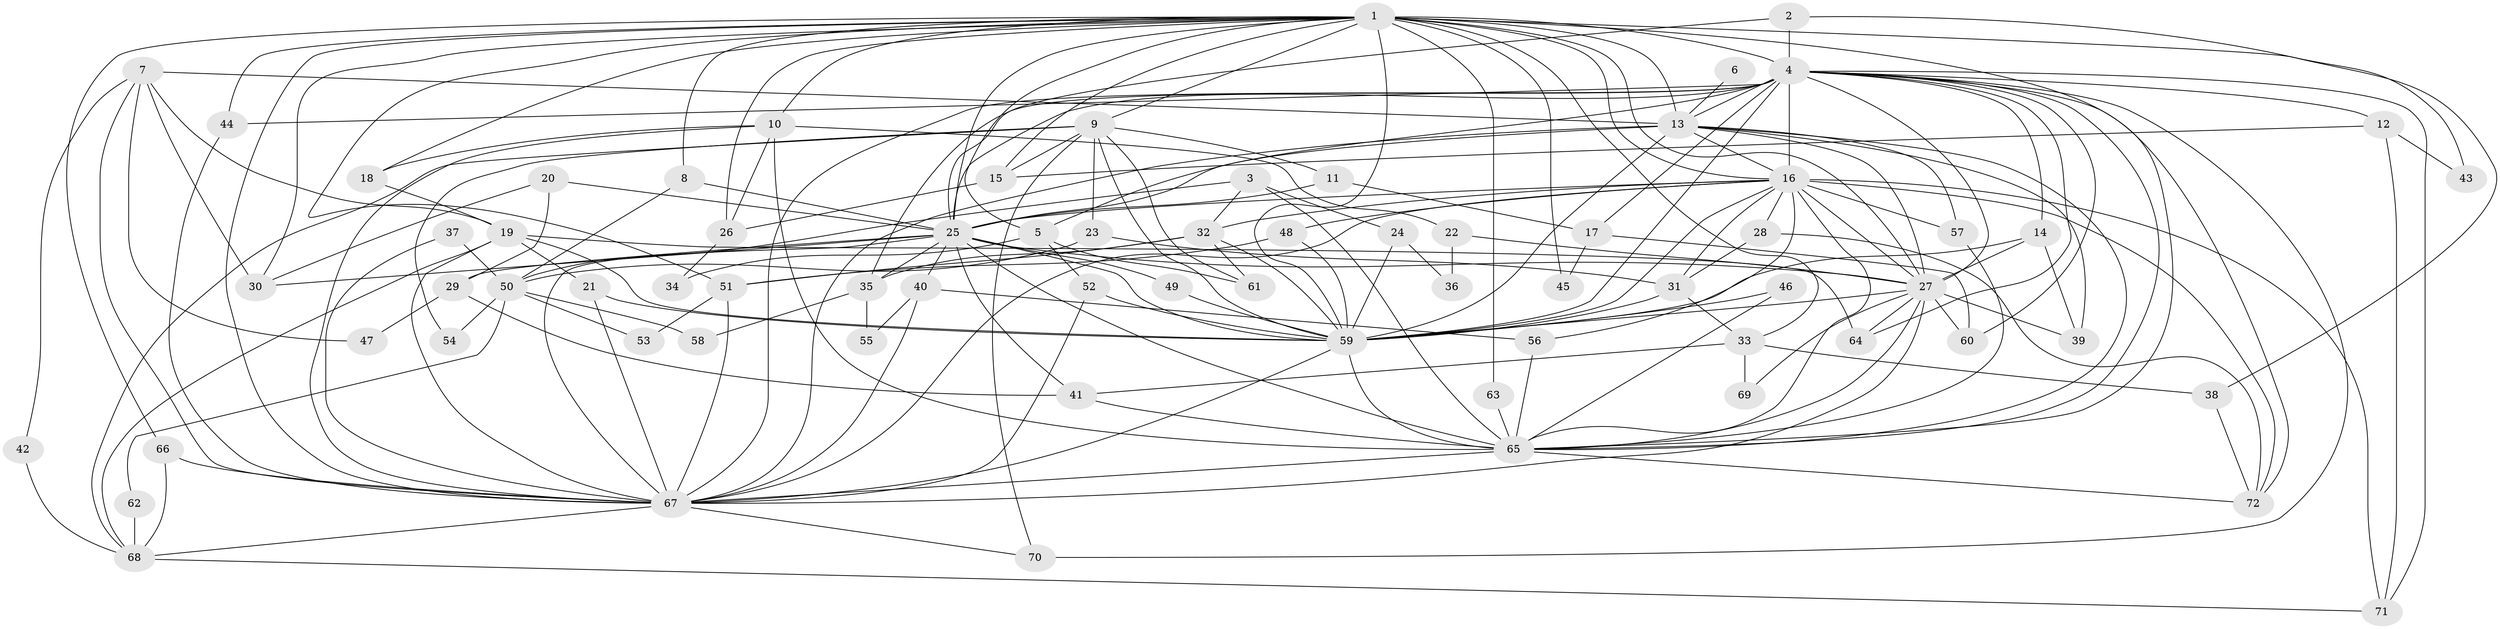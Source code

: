 // original degree distribution, {18: 0.01680672268907563, 16: 0.01680672268907563, 25: 0.008403361344537815, 24: 0.008403361344537815, 23: 0.008403361344537815, 20: 0.008403361344537815, 17: 0.008403361344537815, 22: 0.008403361344537815, 3: 0.23529411764705882, 5: 0.06722689075630252, 8: 0.01680672268907563, 2: 0.47058823529411764, 4: 0.08403361344537816, 10: 0.008403361344537815, 6: 0.025210084033613446, 7: 0.008403361344537815}
// Generated by graph-tools (version 1.1) at 2025/36/03/04/25 23:36:31]
// undirected, 72 vertices, 190 edges
graph export_dot {
  node [color=gray90,style=filled];
  1;
  2;
  3;
  4;
  5;
  6;
  7;
  8;
  9;
  10;
  11;
  12;
  13;
  14;
  15;
  16;
  17;
  18;
  19;
  20;
  21;
  22;
  23;
  24;
  25;
  26;
  27;
  28;
  29;
  30;
  31;
  32;
  33;
  34;
  35;
  36;
  37;
  38;
  39;
  40;
  41;
  42;
  43;
  44;
  45;
  46;
  47;
  48;
  49;
  50;
  51;
  52;
  53;
  54;
  55;
  56;
  57;
  58;
  59;
  60;
  61;
  62;
  63;
  64;
  65;
  66;
  67;
  68;
  69;
  70;
  71;
  72;
  1 -- 4 [weight=2.0];
  1 -- 5 [weight=1.0];
  1 -- 8 [weight=1.0];
  1 -- 9 [weight=1.0];
  1 -- 10 [weight=1.0];
  1 -- 13 [weight=2.0];
  1 -- 15 [weight=1.0];
  1 -- 16 [weight=2.0];
  1 -- 18 [weight=1.0];
  1 -- 25 [weight=2.0];
  1 -- 26 [weight=1.0];
  1 -- 27 [weight=2.0];
  1 -- 30 [weight=1.0];
  1 -- 33 [weight=2.0];
  1 -- 38 [weight=1.0];
  1 -- 44 [weight=1.0];
  1 -- 45 [weight=1.0];
  1 -- 51 [weight=1.0];
  1 -- 59 [weight=2.0];
  1 -- 63 [weight=1.0];
  1 -- 65 [weight=2.0];
  1 -- 66 [weight=1.0];
  1 -- 67 [weight=2.0];
  2 -- 4 [weight=1.0];
  2 -- 25 [weight=1.0];
  2 -- 43 [weight=1.0];
  3 -- 24 [weight=1.0];
  3 -- 32 [weight=1.0];
  3 -- 50 [weight=1.0];
  3 -- 65 [weight=1.0];
  4 -- 5 [weight=1.0];
  4 -- 12 [weight=1.0];
  4 -- 13 [weight=2.0];
  4 -- 14 [weight=1.0];
  4 -- 16 [weight=1.0];
  4 -- 17 [weight=2.0];
  4 -- 25 [weight=1.0];
  4 -- 27 [weight=1.0];
  4 -- 35 [weight=1.0];
  4 -- 44 [weight=1.0];
  4 -- 59 [weight=1.0];
  4 -- 60 [weight=1.0];
  4 -- 64 [weight=1.0];
  4 -- 65 [weight=1.0];
  4 -- 67 [weight=1.0];
  4 -- 70 [weight=1.0];
  4 -- 71 [weight=1.0];
  4 -- 72 [weight=1.0];
  5 -- 34 [weight=1.0];
  5 -- 52 [weight=1.0];
  5 -- 61 [weight=1.0];
  6 -- 13 [weight=1.0];
  7 -- 13 [weight=1.0];
  7 -- 19 [weight=1.0];
  7 -- 30 [weight=1.0];
  7 -- 42 [weight=1.0];
  7 -- 47 [weight=1.0];
  7 -- 67 [weight=1.0];
  8 -- 25 [weight=1.0];
  8 -- 50 [weight=1.0];
  9 -- 11 [weight=1.0];
  9 -- 15 [weight=1.0];
  9 -- 23 [weight=1.0];
  9 -- 54 [weight=1.0];
  9 -- 59 [weight=1.0];
  9 -- 61 [weight=1.0];
  9 -- 68 [weight=1.0];
  9 -- 70 [weight=1.0];
  10 -- 18 [weight=1.0];
  10 -- 22 [weight=1.0];
  10 -- 26 [weight=1.0];
  10 -- 65 [weight=1.0];
  10 -- 67 [weight=1.0];
  11 -- 17 [weight=1.0];
  11 -- 25 [weight=1.0];
  12 -- 15 [weight=1.0];
  12 -- 43 [weight=1.0];
  12 -- 71 [weight=1.0];
  13 -- 16 [weight=1.0];
  13 -- 25 [weight=1.0];
  13 -- 27 [weight=1.0];
  13 -- 39 [weight=1.0];
  13 -- 57 [weight=1.0];
  13 -- 59 [weight=2.0];
  13 -- 65 [weight=1.0];
  13 -- 67 [weight=1.0];
  14 -- 27 [weight=1.0];
  14 -- 39 [weight=1.0];
  14 -- 59 [weight=1.0];
  15 -- 26 [weight=1.0];
  16 -- 25 [weight=1.0];
  16 -- 27 [weight=1.0];
  16 -- 28 [weight=1.0];
  16 -- 31 [weight=1.0];
  16 -- 32 [weight=1.0];
  16 -- 48 [weight=1.0];
  16 -- 56 [weight=1.0];
  16 -- 57 [weight=1.0];
  16 -- 59 [weight=1.0];
  16 -- 65 [weight=1.0];
  16 -- 67 [weight=2.0];
  16 -- 71 [weight=1.0];
  16 -- 72 [weight=1.0];
  17 -- 45 [weight=1.0];
  17 -- 60 [weight=1.0];
  18 -- 19 [weight=1.0];
  19 -- 21 [weight=1.0];
  19 -- 59 [weight=1.0];
  19 -- 64 [weight=1.0];
  19 -- 67 [weight=2.0];
  19 -- 68 [weight=1.0];
  20 -- 25 [weight=1.0];
  20 -- 29 [weight=1.0];
  20 -- 30 [weight=1.0];
  21 -- 59 [weight=1.0];
  21 -- 67 [weight=1.0];
  22 -- 27 [weight=1.0];
  22 -- 36 [weight=1.0];
  23 -- 31 [weight=2.0];
  23 -- 50 [weight=1.0];
  24 -- 36 [weight=1.0];
  24 -- 59 [weight=1.0];
  25 -- 27 [weight=1.0];
  25 -- 29 [weight=1.0];
  25 -- 30 [weight=1.0];
  25 -- 35 [weight=1.0];
  25 -- 40 [weight=1.0];
  25 -- 41 [weight=1.0];
  25 -- 49 [weight=1.0];
  25 -- 59 [weight=1.0];
  25 -- 65 [weight=2.0];
  25 -- 67 [weight=1.0];
  26 -- 34 [weight=1.0];
  27 -- 39 [weight=1.0];
  27 -- 59 [weight=2.0];
  27 -- 60 [weight=1.0];
  27 -- 64 [weight=1.0];
  27 -- 65 [weight=1.0];
  27 -- 67 [weight=1.0];
  27 -- 69 [weight=1.0];
  28 -- 31 [weight=1.0];
  28 -- 72 [weight=1.0];
  29 -- 41 [weight=1.0];
  29 -- 47 [weight=1.0];
  31 -- 33 [weight=1.0];
  31 -- 59 [weight=1.0];
  32 -- 35 [weight=1.0];
  32 -- 51 [weight=1.0];
  32 -- 59 [weight=1.0];
  32 -- 61 [weight=1.0];
  33 -- 38 [weight=1.0];
  33 -- 41 [weight=1.0];
  33 -- 69 [weight=1.0];
  35 -- 55 [weight=1.0];
  35 -- 58 [weight=1.0];
  37 -- 50 [weight=1.0];
  37 -- 67 [weight=1.0];
  38 -- 72 [weight=1.0];
  40 -- 55 [weight=1.0];
  40 -- 56 [weight=2.0];
  40 -- 67 [weight=1.0];
  41 -- 65 [weight=1.0];
  42 -- 68 [weight=1.0];
  44 -- 67 [weight=1.0];
  46 -- 59 [weight=1.0];
  46 -- 65 [weight=1.0];
  48 -- 51 [weight=1.0];
  48 -- 59 [weight=1.0];
  49 -- 59 [weight=1.0];
  50 -- 53 [weight=1.0];
  50 -- 54 [weight=1.0];
  50 -- 58 [weight=1.0];
  50 -- 62 [weight=1.0];
  51 -- 53 [weight=1.0];
  51 -- 67 [weight=1.0];
  52 -- 59 [weight=1.0];
  52 -- 67 [weight=1.0];
  56 -- 65 [weight=1.0];
  57 -- 65 [weight=1.0];
  59 -- 65 [weight=3.0];
  59 -- 67 [weight=2.0];
  62 -- 68 [weight=1.0];
  63 -- 65 [weight=1.0];
  65 -- 67 [weight=1.0];
  65 -- 72 [weight=1.0];
  66 -- 67 [weight=1.0];
  66 -- 68 [weight=1.0];
  67 -- 68 [weight=1.0];
  67 -- 70 [weight=1.0];
  68 -- 71 [weight=1.0];
}
